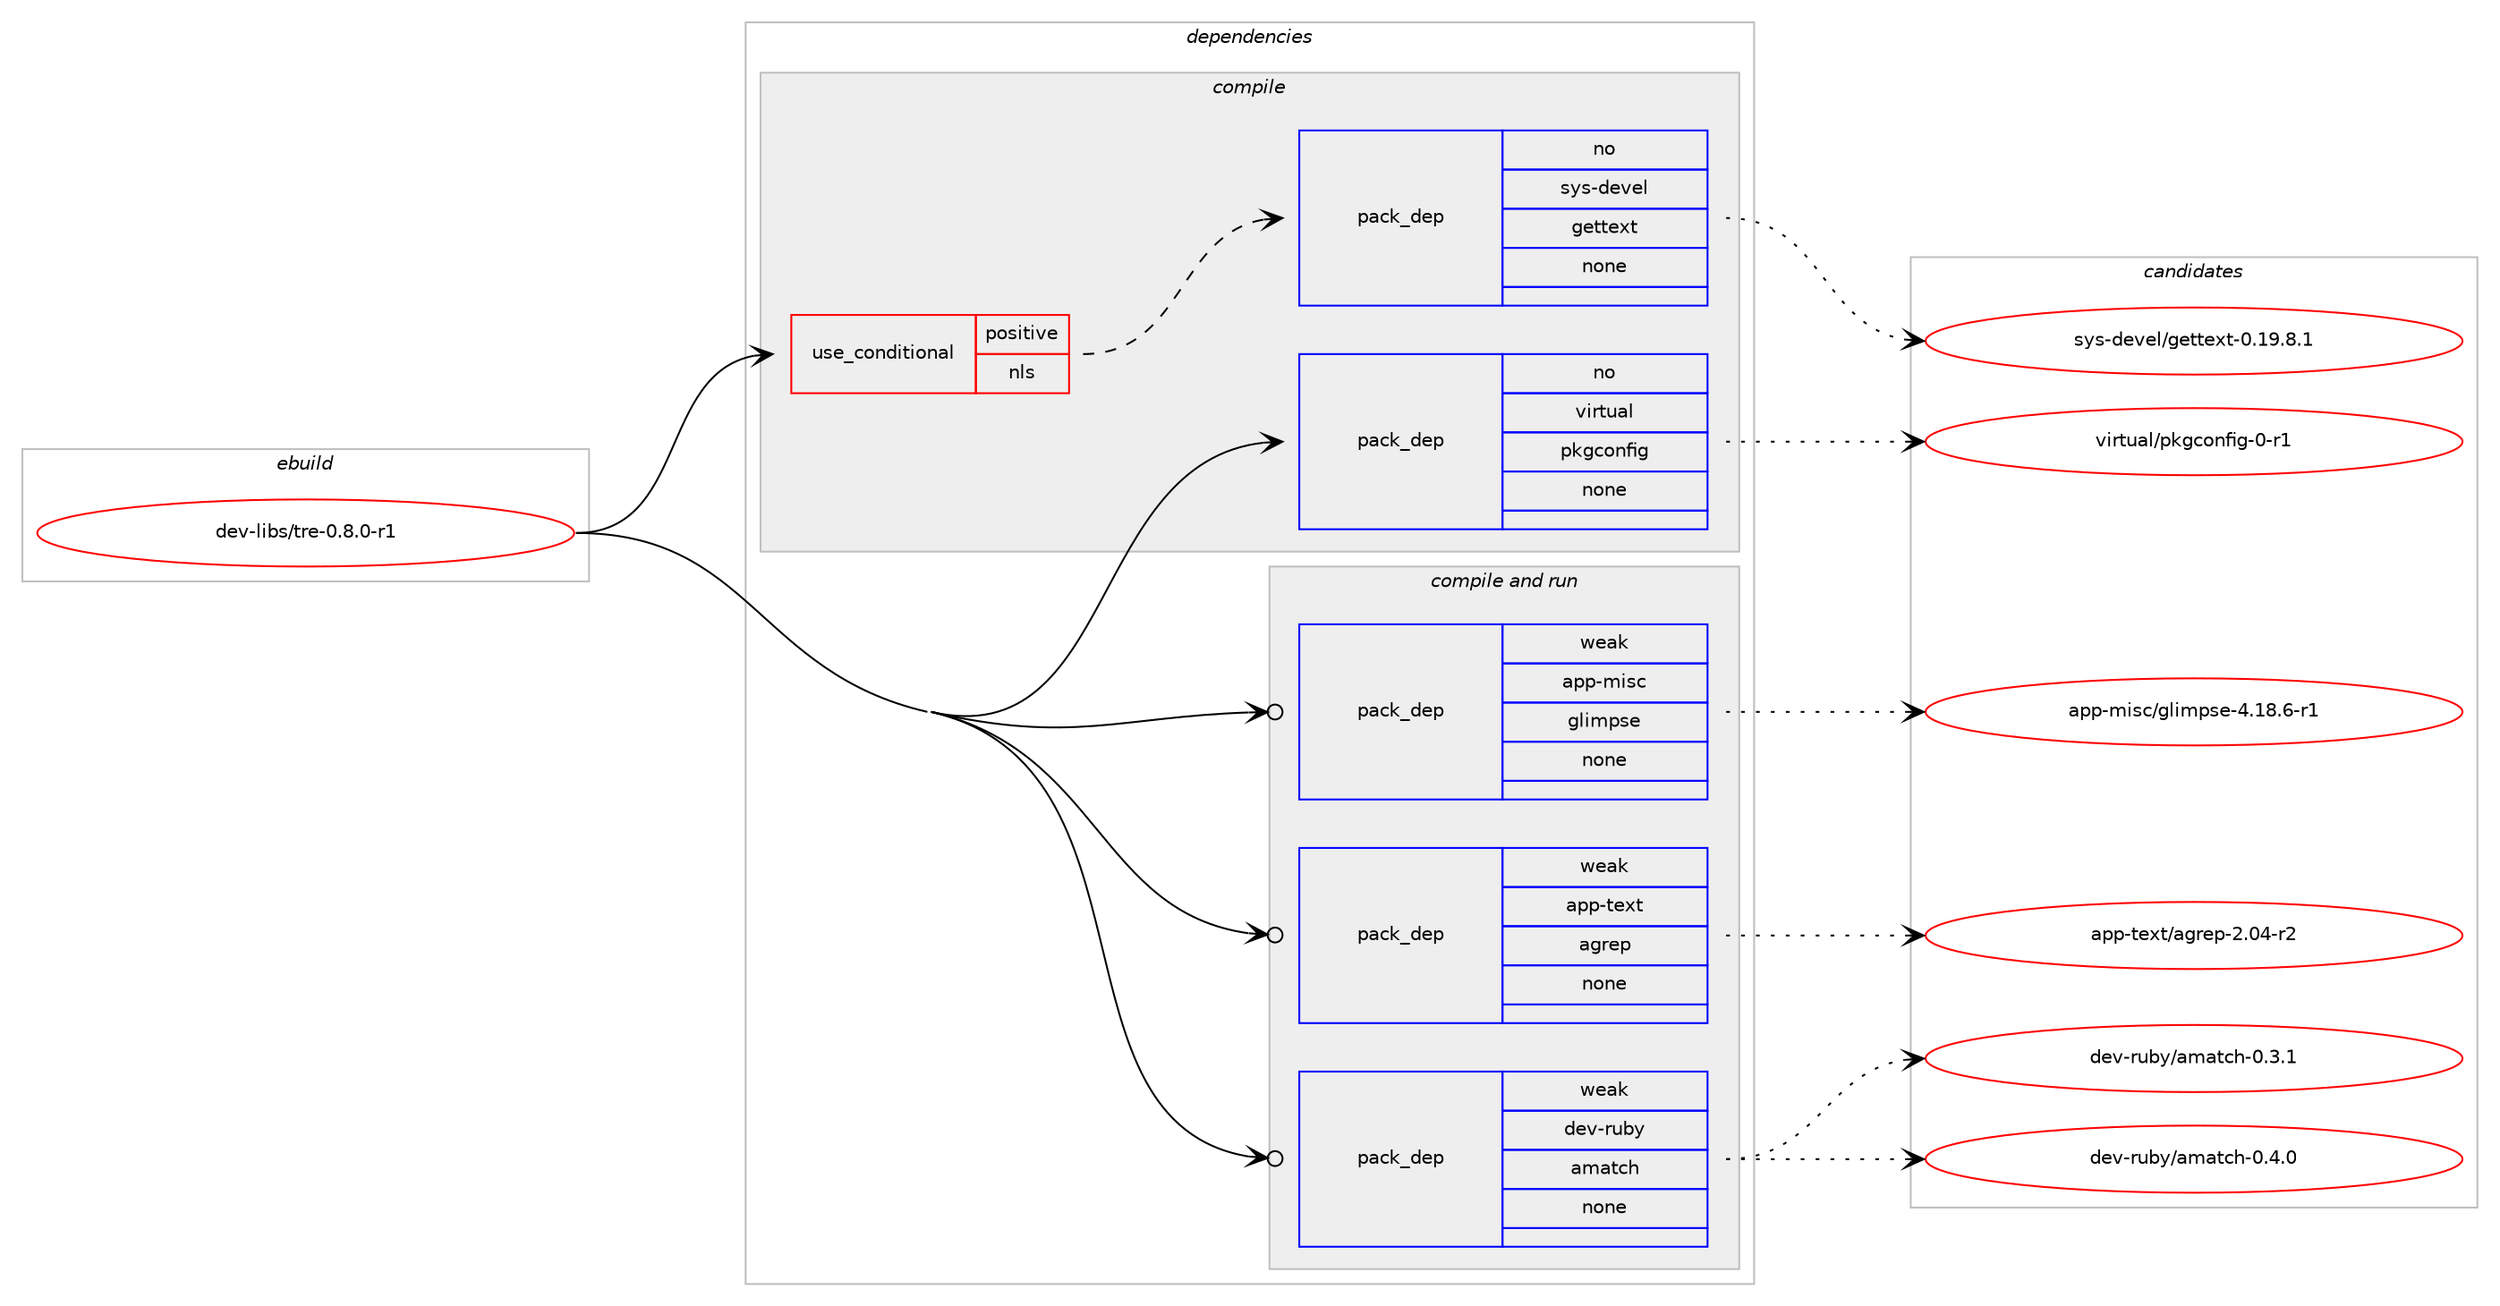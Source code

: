 digraph prolog {

# *************
# Graph options
# *************

newrank=true;
concentrate=true;
compound=true;
graph [rankdir=LR,fontname=Helvetica,fontsize=10,ranksep=1.5];#, ranksep=2.5, nodesep=0.2];
edge  [arrowhead=vee];
node  [fontname=Helvetica,fontsize=10];

# **********
# The ebuild
# **********

subgraph cluster_leftcol {
color=gray;
rank=same;
label=<<i>ebuild</i>>;
id [label="dev-libs/tre-0.8.0-r1", color=red, width=4, href="../dev-libs/tre-0.8.0-r1.svg"];
}

# ****************
# The dependencies
# ****************

subgraph cluster_midcol {
color=gray;
label=<<i>dependencies</i>>;
subgraph cluster_compile {
fillcolor="#eeeeee";
style=filled;
label=<<i>compile</i>>;
subgraph cond25918 {
dependency119744 [label=<<TABLE BORDER="0" CELLBORDER="1" CELLSPACING="0" CELLPADDING="4"><TR><TD ROWSPAN="3" CELLPADDING="10">use_conditional</TD></TR><TR><TD>positive</TD></TR><TR><TD>nls</TD></TR></TABLE>>, shape=none, color=red];
subgraph pack90238 {
dependency119745 [label=<<TABLE BORDER="0" CELLBORDER="1" CELLSPACING="0" CELLPADDING="4" WIDTH="220"><TR><TD ROWSPAN="6" CELLPADDING="30">pack_dep</TD></TR><TR><TD WIDTH="110">no</TD></TR><TR><TD>sys-devel</TD></TR><TR><TD>gettext</TD></TR><TR><TD>none</TD></TR><TR><TD></TD></TR></TABLE>>, shape=none, color=blue];
}
dependency119744:e -> dependency119745:w [weight=20,style="dashed",arrowhead="vee"];
}
id:e -> dependency119744:w [weight=20,style="solid",arrowhead="vee"];
subgraph pack90239 {
dependency119746 [label=<<TABLE BORDER="0" CELLBORDER="1" CELLSPACING="0" CELLPADDING="4" WIDTH="220"><TR><TD ROWSPAN="6" CELLPADDING="30">pack_dep</TD></TR><TR><TD WIDTH="110">no</TD></TR><TR><TD>virtual</TD></TR><TR><TD>pkgconfig</TD></TR><TR><TD>none</TD></TR><TR><TD></TD></TR></TABLE>>, shape=none, color=blue];
}
id:e -> dependency119746:w [weight=20,style="solid",arrowhead="vee"];
}
subgraph cluster_compileandrun {
fillcolor="#eeeeee";
style=filled;
label=<<i>compile and run</i>>;
subgraph pack90240 {
dependency119747 [label=<<TABLE BORDER="0" CELLBORDER="1" CELLSPACING="0" CELLPADDING="4" WIDTH="220"><TR><TD ROWSPAN="6" CELLPADDING="30">pack_dep</TD></TR><TR><TD WIDTH="110">weak</TD></TR><TR><TD>app-misc</TD></TR><TR><TD>glimpse</TD></TR><TR><TD>none</TD></TR><TR><TD></TD></TR></TABLE>>, shape=none, color=blue];
}
id:e -> dependency119747:w [weight=20,style="solid",arrowhead="odotvee"];
subgraph pack90241 {
dependency119748 [label=<<TABLE BORDER="0" CELLBORDER="1" CELLSPACING="0" CELLPADDING="4" WIDTH="220"><TR><TD ROWSPAN="6" CELLPADDING="30">pack_dep</TD></TR><TR><TD WIDTH="110">weak</TD></TR><TR><TD>app-text</TD></TR><TR><TD>agrep</TD></TR><TR><TD>none</TD></TR><TR><TD></TD></TR></TABLE>>, shape=none, color=blue];
}
id:e -> dependency119748:w [weight=20,style="solid",arrowhead="odotvee"];
subgraph pack90242 {
dependency119749 [label=<<TABLE BORDER="0" CELLBORDER="1" CELLSPACING="0" CELLPADDING="4" WIDTH="220"><TR><TD ROWSPAN="6" CELLPADDING="30">pack_dep</TD></TR><TR><TD WIDTH="110">weak</TD></TR><TR><TD>dev-ruby</TD></TR><TR><TD>amatch</TD></TR><TR><TD>none</TD></TR><TR><TD></TD></TR></TABLE>>, shape=none, color=blue];
}
id:e -> dependency119749:w [weight=20,style="solid",arrowhead="odotvee"];
}
subgraph cluster_run {
fillcolor="#eeeeee";
style=filled;
label=<<i>run</i>>;
}
}

# **************
# The candidates
# **************

subgraph cluster_choices {
rank=same;
color=gray;
label=<<i>candidates</i>>;

subgraph choice90238 {
color=black;
nodesep=1;
choice1151211154510010111810110847103101116116101120116454846495746564649 [label="sys-devel/gettext-0.19.8.1", color=red, width=4,href="../sys-devel/gettext-0.19.8.1.svg"];
dependency119745:e -> choice1151211154510010111810110847103101116116101120116454846495746564649:w [style=dotted,weight="100"];
}
subgraph choice90239 {
color=black;
nodesep=1;
choice11810511411611797108471121071039911111010210510345484511449 [label="virtual/pkgconfig-0-r1", color=red, width=4,href="../virtual/pkgconfig-0-r1.svg"];
dependency119746:e -> choice11810511411611797108471121071039911111010210510345484511449:w [style=dotted,weight="100"];
}
subgraph choice90240 {
color=black;
nodesep=1;
choice97112112451091051159947103108105109112115101455246495646544511449 [label="app-misc/glimpse-4.18.6-r1", color=red, width=4,href="../app-misc/glimpse-4.18.6-r1.svg"];
dependency119747:e -> choice97112112451091051159947103108105109112115101455246495646544511449:w [style=dotted,weight="100"];
}
subgraph choice90241 {
color=black;
nodesep=1;
choice9711211245116101120116479710311410111245504648524511450 [label="app-text/agrep-2.04-r2", color=red, width=4,href="../app-text/agrep-2.04-r2.svg"];
dependency119748:e -> choice9711211245116101120116479710311410111245504648524511450:w [style=dotted,weight="100"];
}
subgraph choice90242 {
color=black;
nodesep=1;
choice100101118451141179812147971099711699104454846514649 [label="dev-ruby/amatch-0.3.1", color=red, width=4,href="../dev-ruby/amatch-0.3.1.svg"];
choice100101118451141179812147971099711699104454846524648 [label="dev-ruby/amatch-0.4.0", color=red, width=4,href="../dev-ruby/amatch-0.4.0.svg"];
dependency119749:e -> choice100101118451141179812147971099711699104454846514649:w [style=dotted,weight="100"];
dependency119749:e -> choice100101118451141179812147971099711699104454846524648:w [style=dotted,weight="100"];
}
}

}

